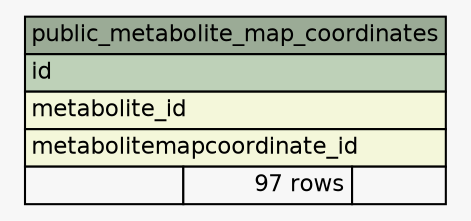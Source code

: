 // dot 2.36.0 on Linux 3.13.0-43-generic
// SchemaSpy rev 590
digraph "public_metabolite_map_coordinates" {
  graph [
    rankdir="RL"
    bgcolor="#f7f7f7"
    nodesep="0.18"
    ranksep="0.46"
    fontname="Helvetica"
    fontsize="11"
  ];
  node [
    fontname="Helvetica"
    fontsize="11"
    shape="plaintext"
  ];
  edge [
    arrowsize="0.8"
  ];
  "public_metabolite_map_coordinates" [
    label=<
    <TABLE BORDER="0" CELLBORDER="1" CELLSPACING="0" BGCOLOR="#ffffff">
      <TR><TD COLSPAN="3" BGCOLOR="#9bab96" ALIGN="CENTER">public_metabolite_map_coordinates</TD></TR>
      <TR><TD PORT="id" COLSPAN="3" BGCOLOR="#bed1b8" ALIGN="LEFT">id</TD></TR>
      <TR><TD PORT="metabolite_id" COLSPAN="3" BGCOLOR="#f4f7da" ALIGN="LEFT">metabolite_id</TD></TR>
      <TR><TD PORT="metabolitemapcoordinate_id" COLSPAN="3" BGCOLOR="#f4f7da" ALIGN="LEFT">metabolitemapcoordinate_id</TD></TR>
      <TR><TD ALIGN="LEFT" BGCOLOR="#f7f7f7">  </TD><TD ALIGN="RIGHT" BGCOLOR="#f7f7f7">97 rows</TD><TD ALIGN="RIGHT" BGCOLOR="#f7f7f7">  </TD></TR>
    </TABLE>>
    URL="tables/public_metabolite_map_coordinates.html"
    tooltip="public_metabolite_map_coordinates"
  ];
}
